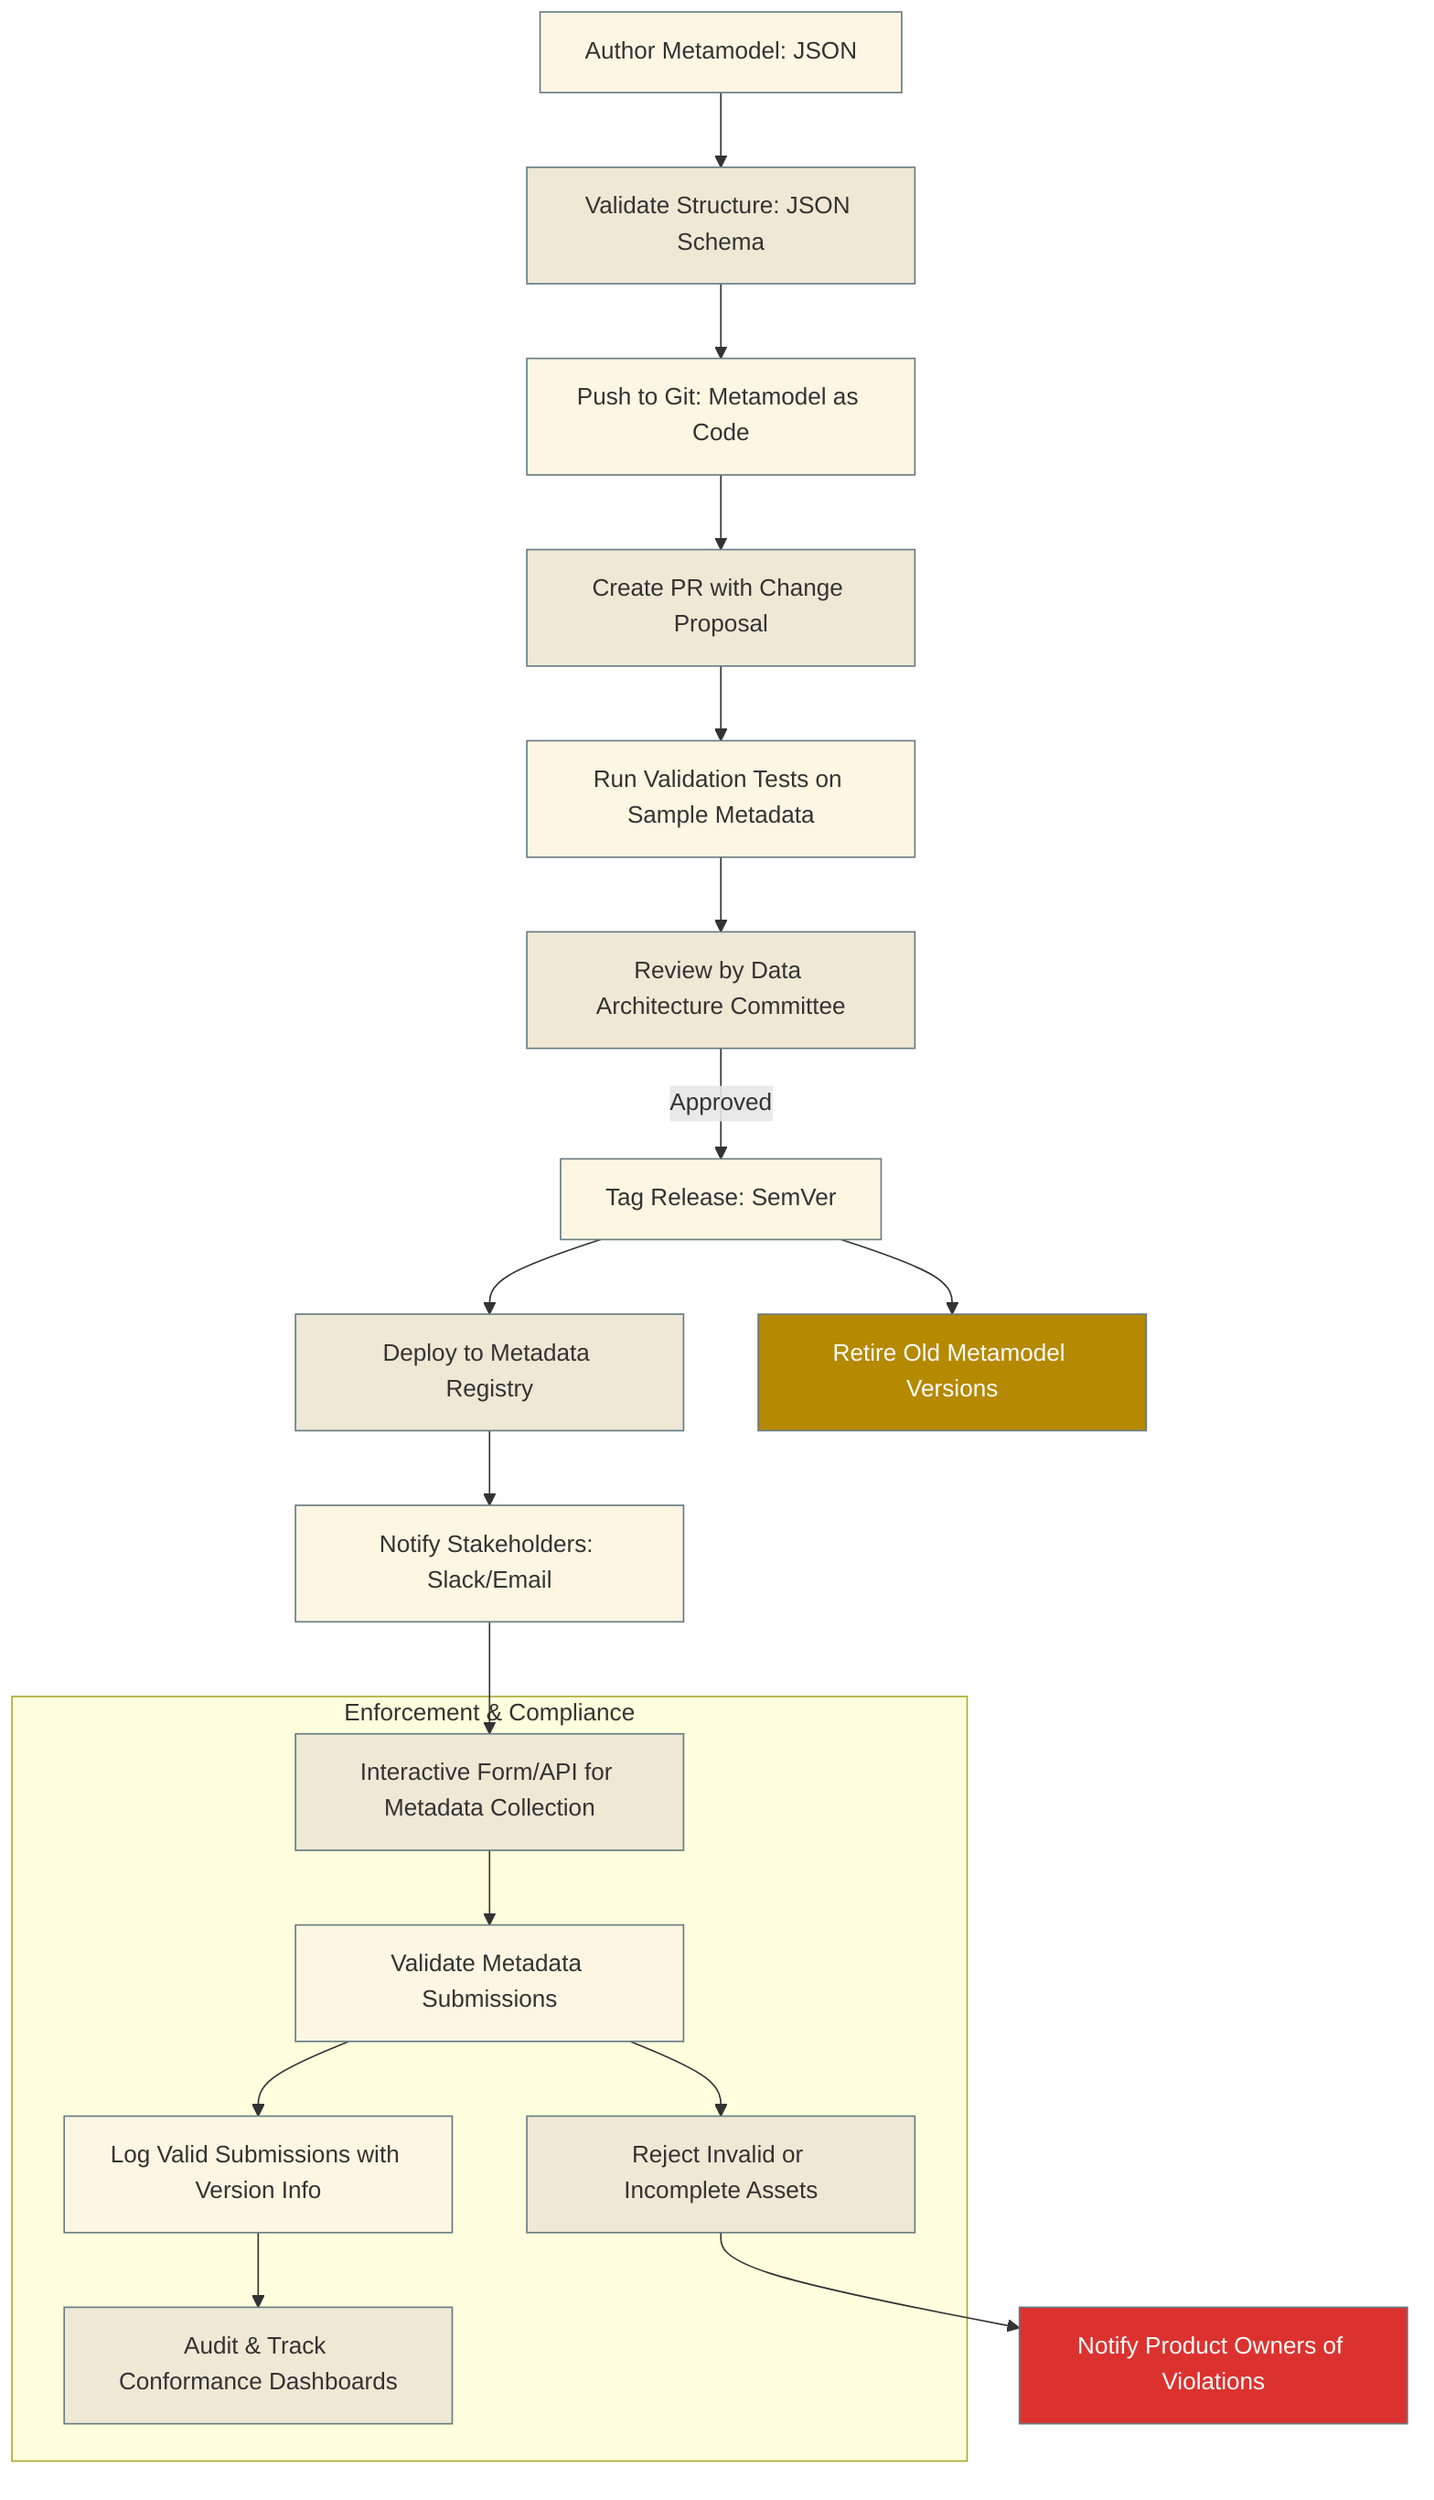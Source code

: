 flowchart TD
  A[Author Metamodel: JSON] --> B[Validate Structure: JSON Schema]
  B --> C[Push to Git: Metamodel as Code]
  C --> D[Create PR with Change Proposal]
  D --> E[Run Validation Tests on Sample Metadata]
  E --> F[Review by Data Architecture Committee]
  F -->|Approved| G[Tag Release: SemVer]
  G --> H[Deploy to Metadata Registry]
  H --> I[Notify Stakeholders: Slack/Email]
  I --> J[Interactive Form/API for Metadata Collection]

  subgraph "Enforcement & Compliance"
    J --> K[Validate Metadata Submissions]
    K --> L[Reject Invalid or Incomplete Assets]
    K --> M[Log Valid Submissions with Version Info]
    M --> N[Audit & Track Conformance Dashboards]
  end

  L --> O[Notify Product Owners of Violations]
  G --> P[Retire Old Metamodel Versions]

  style A fill:#fdf6e3,stroke:#657b83
  style B fill:#eee8d5,stroke:#657b83
  style C fill:#fdf6e3,stroke:#657b83
  style D fill:#eee8d5,stroke:#657b83
  style E fill:#fdf6e3,stroke:#657b83
  style F fill:#eee8d5,stroke:#657b83
  style G fill:#fdf6e3,stroke:#657b83
  style H fill:#eee8d5,stroke:#657b83
  style I fill:#fdf6e3,stroke:#657b83
  style J fill:#eee8d5,stroke:#657b83
  style K fill:#fdf6e3,stroke:#657b83
  style L fill:#eee8d5,stroke:#657b83
  style M fill:#fdf6e3,stroke:#657b83
  style N fill:#eee8d5,stroke:#657b83
  style O fill:#dc322f,stroke:#657b83,color:#fff
  style P fill:#b58900,stroke:#657b83,color:#fff